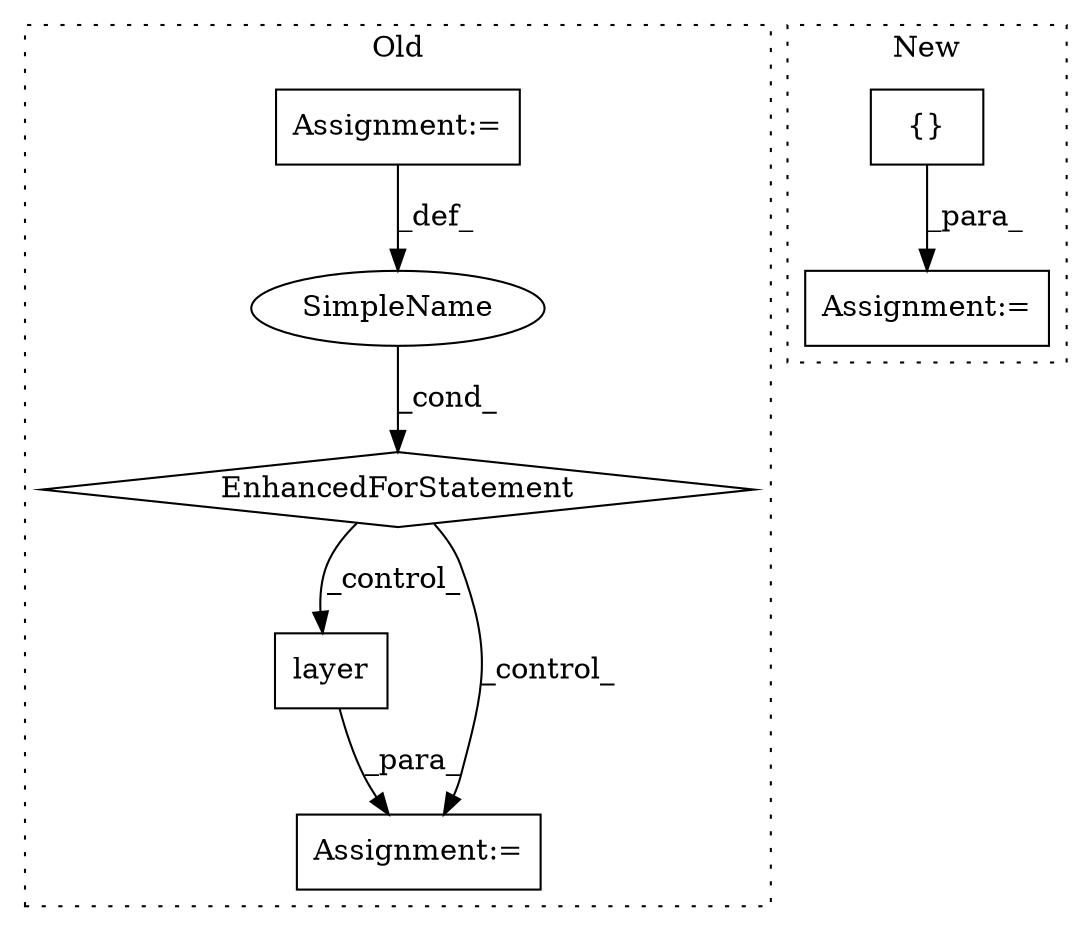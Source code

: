 digraph G {
subgraph cluster0 {
1 [label="layer" a="32" s="1950,1962" l="6,1" shape="box"];
3 [label="Assignment:=" a="7" s="1949" l="1" shape="box"];
4 [label="SimpleName" a="42" s="1909" l="5" shape="ellipse"];
6 [label="EnhancedForStatement" a="70" s="1852,1933" l="53,2" shape="diamond"];
7 [label="Assignment:=" a="7" s="1852,1933" l="53,2" shape="box"];
label = "Old";
style="dotted";
}
subgraph cluster1 {
2 [label="{}" a="4" s="2866,2869" l="1,1" shape="box"];
5 [label="Assignment:=" a="7" s="2830" l="1" shape="box"];
label = "New";
style="dotted";
}
1 -> 3 [label="_para_"];
2 -> 5 [label="_para_"];
4 -> 6 [label="_cond_"];
6 -> 3 [label="_control_"];
6 -> 1 [label="_control_"];
7 -> 4 [label="_def_"];
}